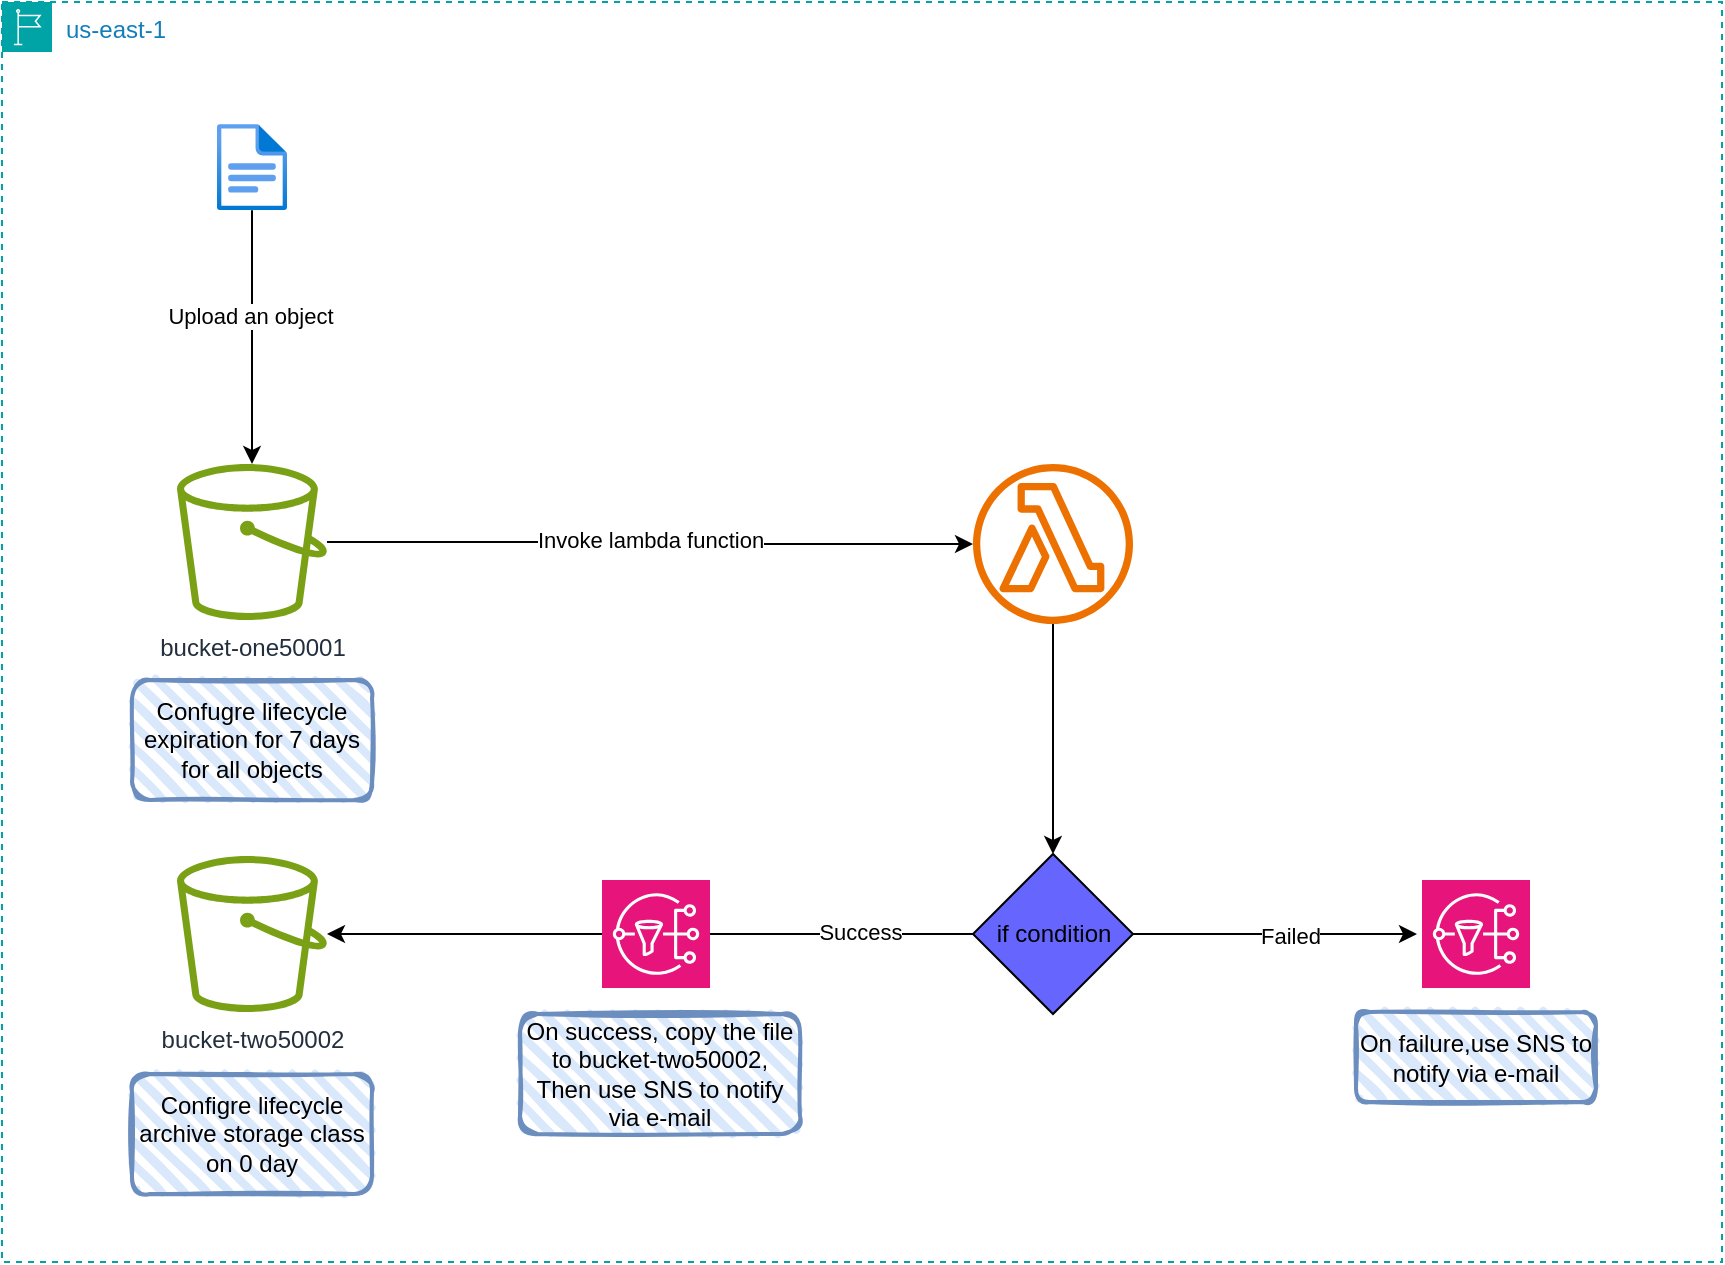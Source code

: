 <mxfile version="22.1.2" type="device">
  <diagram name="Page-1" id="7ZnsxoaL_BHCXnx-ISNz">
    <mxGraphModel dx="1420" dy="856" grid="1" gridSize="10" guides="1" tooltips="1" connect="1" arrows="1" fold="1" page="1" pageScale="1" pageWidth="1169" pageHeight="827" math="0" shadow="0">
      <root>
        <mxCell id="0" />
        <mxCell id="1" parent="0" />
        <mxCell id="hg8_UCo2Yx6Xpll2Kdqw-2" value="us-east-1&lt;br&gt;" style="points=[[0,0],[0.25,0],[0.5,0],[0.75,0],[1,0],[1,0.25],[1,0.5],[1,0.75],[1,1],[0.75,1],[0.5,1],[0.25,1],[0,1],[0,0.75],[0,0.5],[0,0.25]];outlineConnect=0;gradientColor=none;html=1;whiteSpace=wrap;fontSize=12;fontStyle=0;container=1;pointerEvents=0;collapsible=0;recursiveResize=0;shape=mxgraph.aws4.group;grIcon=mxgraph.aws4.group_region;strokeColor=#00A4A6;fillColor=none;verticalAlign=top;align=left;spacingLeft=30;fontColor=#147EBA;dashed=1;" parent="1" vertex="1">
          <mxGeometry x="80" y="80" width="860" height="630" as="geometry" />
        </mxCell>
        <mxCell id="hg8_UCo2Yx6Xpll2Kdqw-24" style="edgeStyle=orthogonalEdgeStyle;rounded=0;orthogonalLoop=1;jettySize=auto;html=1;entryX=0.5;entryY=0;entryDx=0;entryDy=0;" parent="hg8_UCo2Yx6Xpll2Kdqw-2" source="hg8_UCo2Yx6Xpll2Kdqw-4" target="hg8_UCo2Yx6Xpll2Kdqw-19" edge="1">
          <mxGeometry relative="1" as="geometry" />
        </mxCell>
        <mxCell id="hg8_UCo2Yx6Xpll2Kdqw-4" value="" style="sketch=0;outlineConnect=0;fontColor=#232F3E;gradientColor=none;fillColor=#ED7100;strokeColor=none;dashed=0;verticalLabelPosition=bottom;verticalAlign=top;align=center;html=1;fontSize=12;fontStyle=0;aspect=fixed;pointerEvents=1;shape=mxgraph.aws4.lambda_function;" parent="hg8_UCo2Yx6Xpll2Kdqw-2" vertex="1">
          <mxGeometry x="485.5" y="231" width="80" height="80" as="geometry" />
        </mxCell>
        <mxCell id="hg8_UCo2Yx6Xpll2Kdqw-22" style="edgeStyle=orthogonalEdgeStyle;rounded=0;orthogonalLoop=1;jettySize=auto;html=1;exitX=1;exitY=0.5;exitDx=0;exitDy=0;entryX=0;entryY=0.5;entryDx=0;entryDy=0;" parent="hg8_UCo2Yx6Xpll2Kdqw-2" source="hg8_UCo2Yx6Xpll2Kdqw-19" edge="1">
          <mxGeometry relative="1" as="geometry">
            <mxPoint x="707.5" y="466" as="targetPoint" />
          </mxGeometry>
        </mxCell>
        <mxCell id="hg8_UCo2Yx6Xpll2Kdqw-23" value="Failed" style="edgeLabel;html=1;align=center;verticalAlign=middle;resizable=0;points=[];" parent="hg8_UCo2Yx6Xpll2Kdqw-22" vertex="1" connectable="0">
          <mxGeometry x="0.1" relative="1" as="geometry">
            <mxPoint as="offset" />
          </mxGeometry>
        </mxCell>
        <mxCell id="NbMTZbJpFJf3nsek0LdS-3" style="edgeStyle=orthogonalEdgeStyle;rounded=0;orthogonalLoop=1;jettySize=auto;html=1;" edge="1" parent="hg8_UCo2Yx6Xpll2Kdqw-2" source="hg8_UCo2Yx6Xpll2Kdqw-19" target="hg8_UCo2Yx6Xpll2Kdqw-11">
          <mxGeometry relative="1" as="geometry" />
        </mxCell>
        <mxCell id="NbMTZbJpFJf3nsek0LdS-7" value="Success" style="edgeLabel;html=1;align=center;verticalAlign=middle;resizable=0;points=[];" vertex="1" connectable="0" parent="NbMTZbJpFJf3nsek0LdS-3">
          <mxGeometry x="-0.65" y="-1" relative="1" as="geometry">
            <mxPoint as="offset" />
          </mxGeometry>
        </mxCell>
        <mxCell id="hg8_UCo2Yx6Xpll2Kdqw-19" value="if condition" style="rhombus;whiteSpace=wrap;html=1;fillColor=#6666FF;" parent="hg8_UCo2Yx6Xpll2Kdqw-2" vertex="1">
          <mxGeometry x="485.5" y="426" width="80" height="80" as="geometry" />
        </mxCell>
        <mxCell id="hg8_UCo2Yx6Xpll2Kdqw-9" style="edgeStyle=orthogonalEdgeStyle;rounded=0;orthogonalLoop=1;jettySize=auto;html=1;" parent="hg8_UCo2Yx6Xpll2Kdqw-2" source="hg8_UCo2Yx6Xpll2Kdqw-5" target="hg8_UCo2Yx6Xpll2Kdqw-4" edge="1">
          <mxGeometry relative="1" as="geometry" />
        </mxCell>
        <mxCell id="hg8_UCo2Yx6Xpll2Kdqw-10" value="Invoke lambda function" style="edgeLabel;html=1;align=center;verticalAlign=middle;resizable=0;points=[];" parent="hg8_UCo2Yx6Xpll2Kdqw-9" vertex="1" connectable="0">
          <mxGeometry x="0.005" y="2" relative="1" as="geometry">
            <mxPoint x="-1" as="offset" />
          </mxGeometry>
        </mxCell>
        <mxCell id="hg8_UCo2Yx6Xpll2Kdqw-5" value="bucket-one50001" style="sketch=0;outlineConnect=0;fontColor=#232F3E;gradientColor=none;fillColor=#7AA116;strokeColor=none;dashed=0;verticalLabelPosition=bottom;verticalAlign=top;align=center;html=1;fontSize=12;fontStyle=0;aspect=fixed;pointerEvents=1;shape=mxgraph.aws4.bucket;" parent="hg8_UCo2Yx6Xpll2Kdqw-2" vertex="1">
          <mxGeometry x="87.5" y="231" width="75" height="78" as="geometry" />
        </mxCell>
        <mxCell id="hg8_UCo2Yx6Xpll2Kdqw-7" style="edgeStyle=orthogonalEdgeStyle;rounded=0;orthogonalLoop=1;jettySize=auto;html=1;" parent="hg8_UCo2Yx6Xpll2Kdqw-2" source="hg8_UCo2Yx6Xpll2Kdqw-6" target="hg8_UCo2Yx6Xpll2Kdqw-5" edge="1">
          <mxGeometry relative="1" as="geometry">
            <mxPoint x="125" y="211" as="targetPoint" />
          </mxGeometry>
        </mxCell>
        <mxCell id="hg8_UCo2Yx6Xpll2Kdqw-8" value="Upload an object" style="edgeLabel;html=1;align=center;verticalAlign=middle;resizable=0;points=[];" parent="hg8_UCo2Yx6Xpll2Kdqw-7" vertex="1" connectable="0">
          <mxGeometry x="-0.163" y="-1" relative="1" as="geometry">
            <mxPoint as="offset" />
          </mxGeometry>
        </mxCell>
        <mxCell id="hg8_UCo2Yx6Xpll2Kdqw-6" value="" style="image;aspect=fixed;html=1;points=[];align=center;fontSize=12;image=img/lib/azure2/general/File.svg;" parent="hg8_UCo2Yx6Xpll2Kdqw-2" vertex="1">
          <mxGeometry x="107.5" y="61" width="35" height="43.13" as="geometry" />
        </mxCell>
        <mxCell id="hg8_UCo2Yx6Xpll2Kdqw-11" value="bucket-two50002" style="sketch=0;outlineConnect=0;fontColor=#232F3E;gradientColor=none;fillColor=#7AA116;strokeColor=none;dashed=0;verticalLabelPosition=bottom;verticalAlign=top;align=center;html=1;fontSize=12;fontStyle=0;aspect=fixed;pointerEvents=1;shape=mxgraph.aws4.bucket;" parent="hg8_UCo2Yx6Xpll2Kdqw-2" vertex="1">
          <mxGeometry x="87.5" y="427" width="75" height="78" as="geometry" />
        </mxCell>
        <mxCell id="hg8_UCo2Yx6Xpll2Kdqw-16" value="Confugre lifecycle expiration for 7 days for all objects" style="rounded=1;whiteSpace=wrap;html=1;strokeWidth=2;fillWeight=4;hachureGap=8;hachureAngle=45;fillColor=#dae8fc;sketch=1;strokeColor=#6c8ebf;" parent="hg8_UCo2Yx6Xpll2Kdqw-2" vertex="1">
          <mxGeometry x="65" y="339" width="120" height="60" as="geometry" />
        </mxCell>
        <mxCell id="hg8_UCo2Yx6Xpll2Kdqw-17" value="Configre lifecycle archive storage class on 0 day" style="rounded=1;whiteSpace=wrap;html=1;strokeWidth=2;fillWeight=4;hachureGap=8;hachureAngle=45;fillColor=#dae8fc;sketch=1;strokeColor=#6c8ebf;" parent="hg8_UCo2Yx6Xpll2Kdqw-2" vertex="1">
          <mxGeometry x="65" y="536" width="120" height="60" as="geometry" />
        </mxCell>
        <mxCell id="NbMTZbJpFJf3nsek0LdS-1" value="On success, copy the file to bucket-two50002, Then use SNS to notify via e-mail" style="rounded=1;whiteSpace=wrap;html=1;strokeWidth=2;fillWeight=4;hachureGap=8;hachureAngle=45;fillColor=#dae8fc;sketch=1;strokeColor=#6c8ebf;" vertex="1" parent="hg8_UCo2Yx6Xpll2Kdqw-2">
          <mxGeometry x="259" y="506" width="140" height="60" as="geometry" />
        </mxCell>
        <mxCell id="NbMTZbJpFJf3nsek0LdS-4" value="" style="sketch=0;points=[[0,0,0],[0.25,0,0],[0.5,0,0],[0.75,0,0],[1,0,0],[0,1,0],[0.25,1,0],[0.5,1,0],[0.75,1,0],[1,1,0],[0,0.25,0],[0,0.5,0],[0,0.75,0],[1,0.25,0],[1,0.5,0],[1,0.75,0]];outlineConnect=0;fontColor=#232F3E;fillColor=#E7157B;strokeColor=#ffffff;dashed=0;verticalLabelPosition=bottom;verticalAlign=top;align=center;html=1;fontSize=12;fontStyle=0;aspect=fixed;shape=mxgraph.aws4.resourceIcon;resIcon=mxgraph.aws4.sns;" vertex="1" parent="hg8_UCo2Yx6Xpll2Kdqw-2">
          <mxGeometry x="300" y="439" width="54" height="54" as="geometry" />
        </mxCell>
        <mxCell id="NbMTZbJpFJf3nsek0LdS-5" value="" style="sketch=0;points=[[0,0,0],[0.25,0,0],[0.5,0,0],[0.75,0,0],[1,0,0],[0,1,0],[0.25,1,0],[0.5,1,0],[0.75,1,0],[1,1,0],[0,0.25,0],[0,0.5,0],[0,0.75,0],[1,0.25,0],[1,0.5,0],[1,0.75,0]];outlineConnect=0;fontColor=#232F3E;fillColor=#E7157B;strokeColor=#ffffff;dashed=0;verticalLabelPosition=bottom;verticalAlign=top;align=center;html=1;fontSize=12;fontStyle=0;aspect=fixed;shape=mxgraph.aws4.resourceIcon;resIcon=mxgraph.aws4.sns;" vertex="1" parent="hg8_UCo2Yx6Xpll2Kdqw-2">
          <mxGeometry x="710" y="439" width="54" height="54" as="geometry" />
        </mxCell>
        <mxCell id="NbMTZbJpFJf3nsek0LdS-6" value="On failure,use SNS to notify via e-mail" style="rounded=1;whiteSpace=wrap;html=1;strokeWidth=2;fillWeight=4;hachureGap=8;hachureAngle=45;fillColor=#dae8fc;sketch=1;strokeColor=#6c8ebf;" vertex="1" parent="hg8_UCo2Yx6Xpll2Kdqw-2">
          <mxGeometry x="677" y="505" width="120" height="45" as="geometry" />
        </mxCell>
      </root>
    </mxGraphModel>
  </diagram>
</mxfile>
